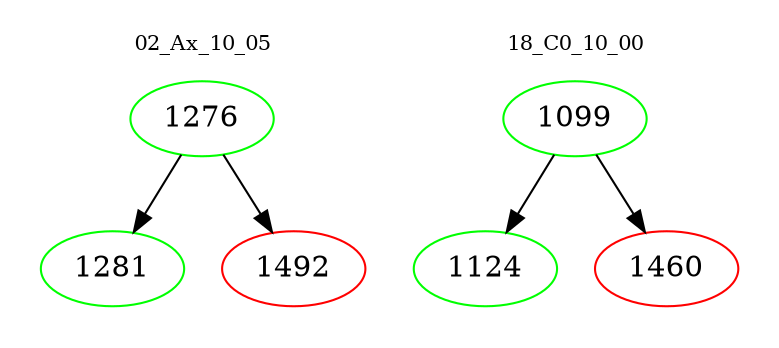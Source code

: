 digraph{
subgraph cluster_0 {
color = white
label = "02_Ax_10_05";
fontsize=10;
T0_1276 [label="1276", color="green"]
T0_1276 -> T0_1281 [color="black"]
T0_1281 [label="1281", color="green"]
T0_1276 -> T0_1492 [color="black"]
T0_1492 [label="1492", color="red"]
}
subgraph cluster_1 {
color = white
label = "18_C0_10_00";
fontsize=10;
T1_1099 [label="1099", color="green"]
T1_1099 -> T1_1124 [color="black"]
T1_1124 [label="1124", color="green"]
T1_1099 -> T1_1460 [color="black"]
T1_1460 [label="1460", color="red"]
}
}
